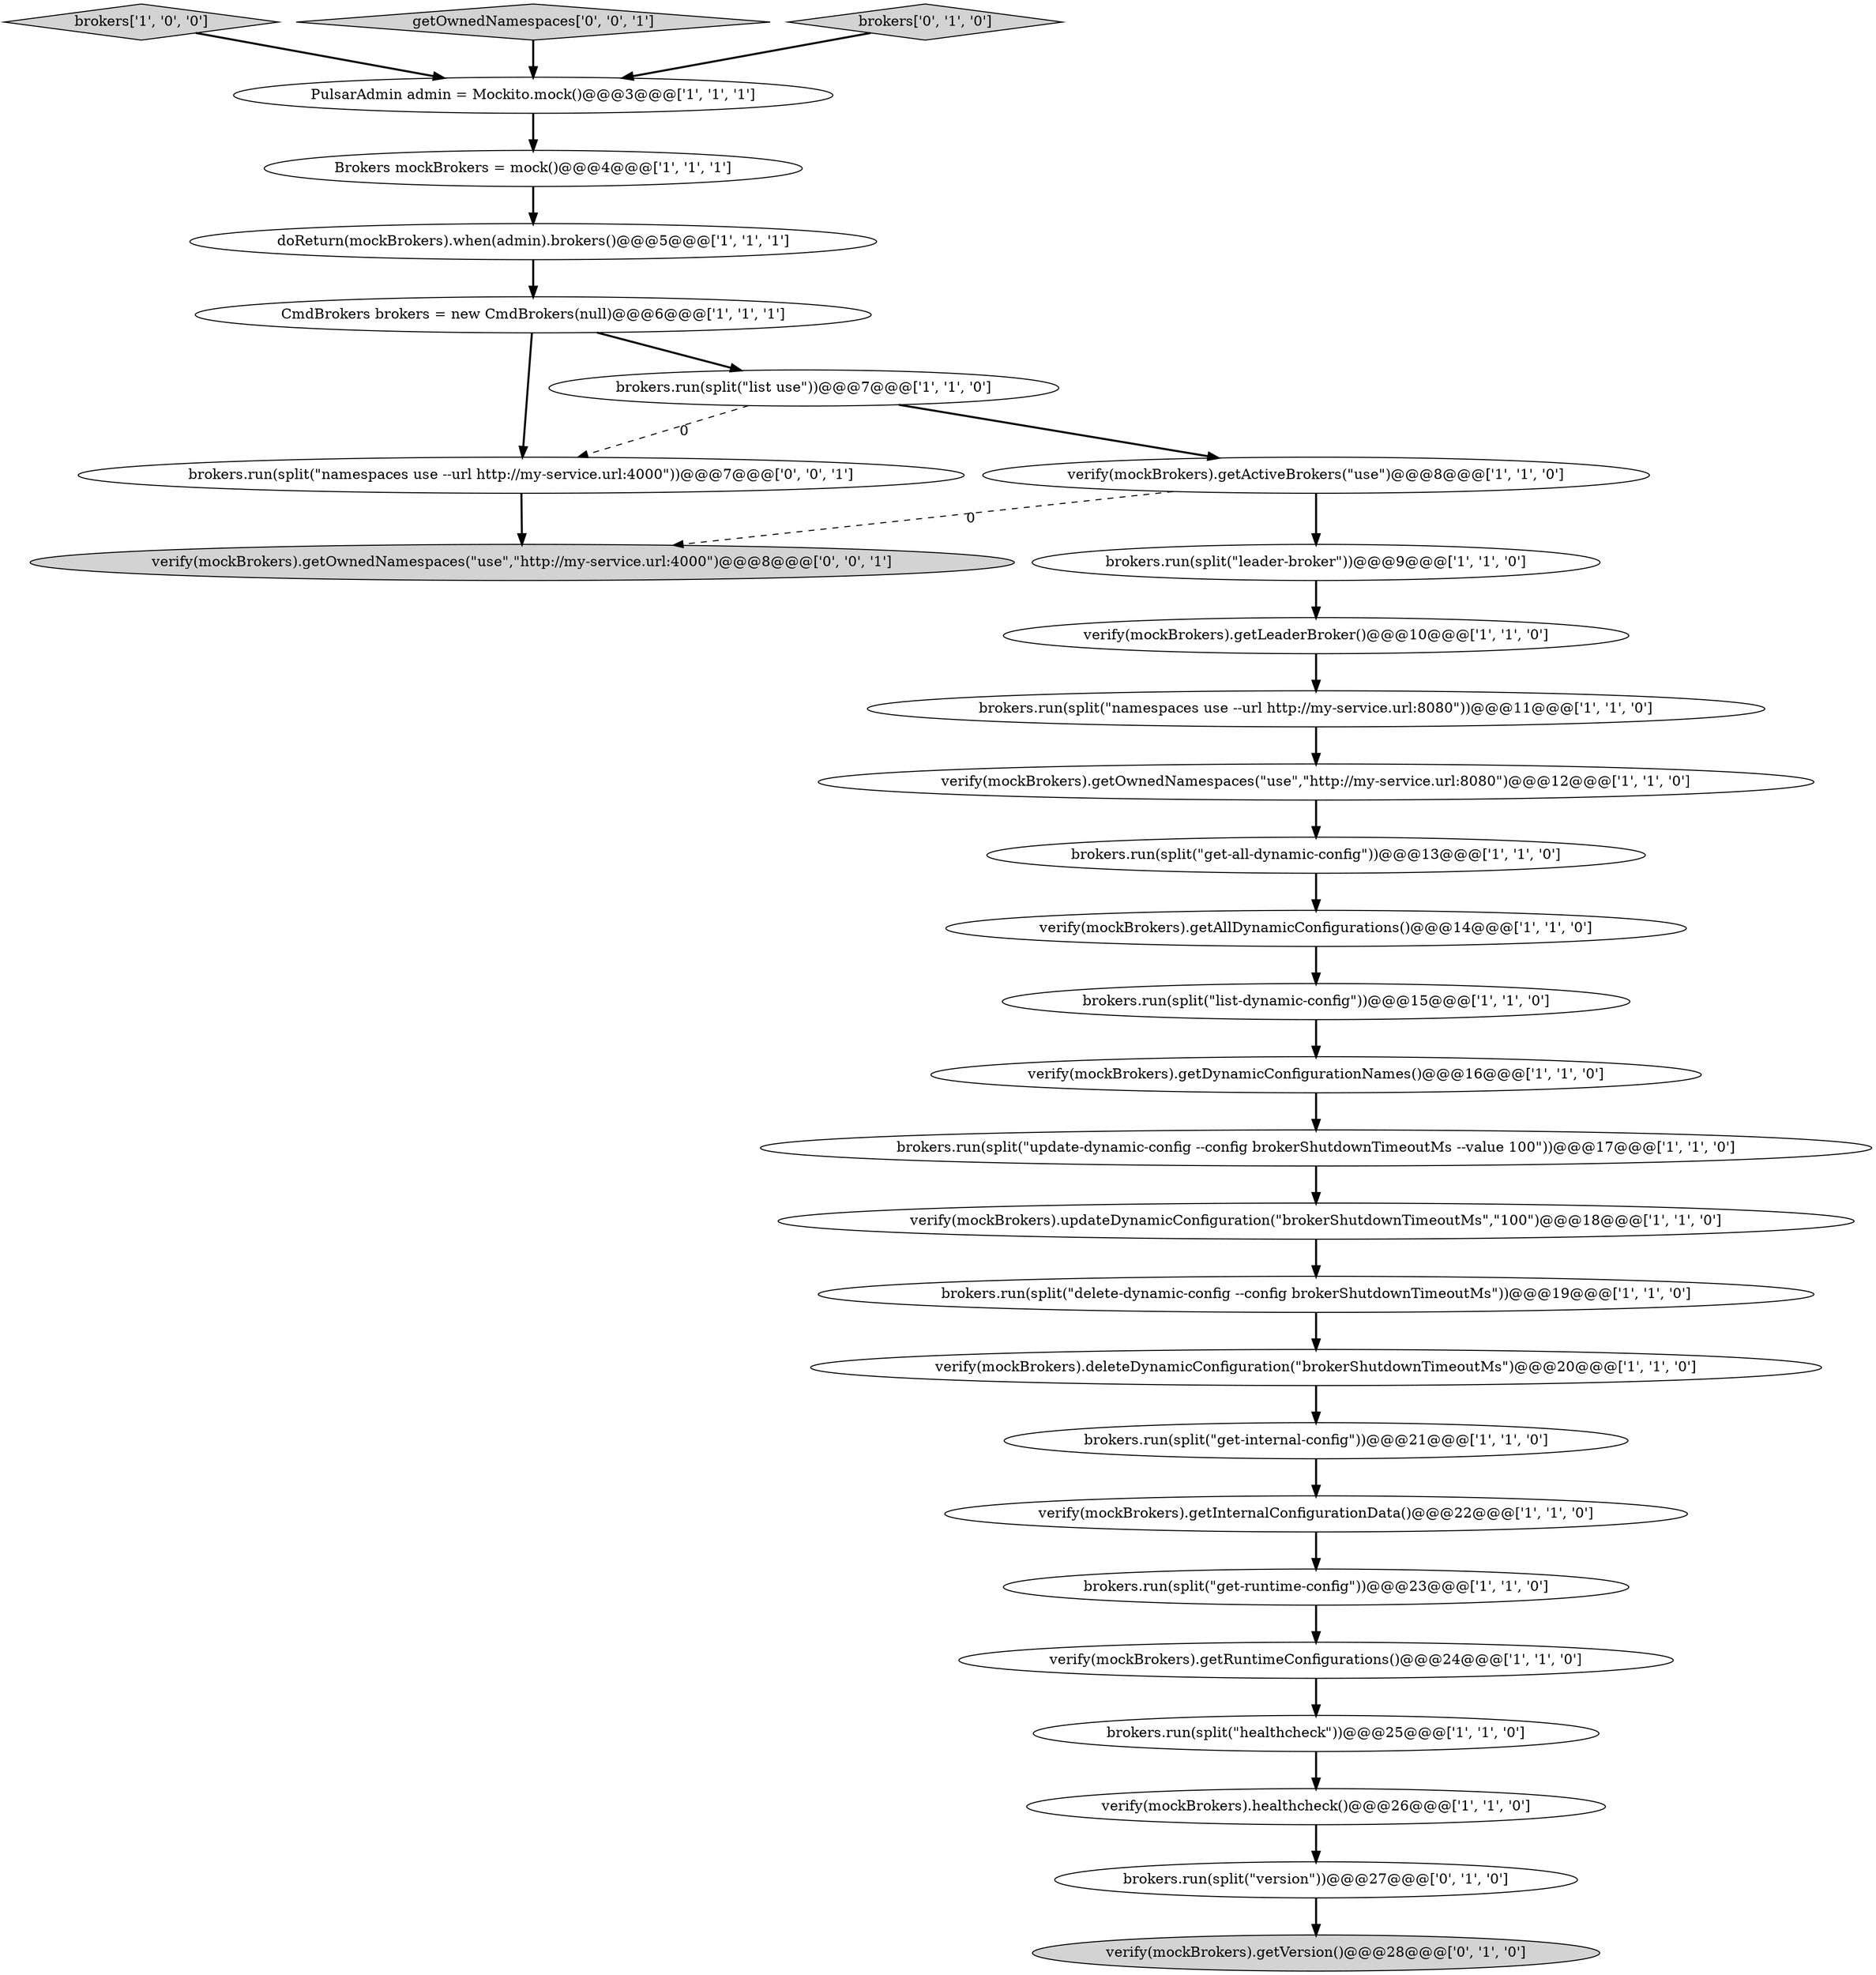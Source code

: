 digraph {
0 [style = filled, label = "verify(mockBrokers).getAllDynamicConfigurations()@@@14@@@['1', '1', '0']", fillcolor = white, shape = ellipse image = "AAA0AAABBB1BBB"];
22 [style = filled, label = "doReturn(mockBrokers).when(admin).brokers()@@@5@@@['1', '1', '1']", fillcolor = white, shape = ellipse image = "AAA0AAABBB1BBB"];
2 [style = filled, label = "verify(mockBrokers).getActiveBrokers(\"use\")@@@8@@@['1', '1', '0']", fillcolor = white, shape = ellipse image = "AAA0AAABBB1BBB"];
28 [style = filled, label = "brokers.run(split(\"namespaces use --url http://my-service.url:4000\"))@@@7@@@['0', '0', '1']", fillcolor = white, shape = ellipse image = "AAA0AAABBB3BBB"];
1 [style = filled, label = "brokers.run(split(\"get-all-dynamic-config\"))@@@13@@@['1', '1', '0']", fillcolor = white, shape = ellipse image = "AAA0AAABBB1BBB"];
6 [style = filled, label = "brokers.run(split(\"namespaces use --url http://my-service.url:8080\"))@@@11@@@['1', '1', '0']", fillcolor = white, shape = ellipse image = "AAA0AAABBB1BBB"];
21 [style = filled, label = "brokers.run(split(\"list-dynamic-config\"))@@@15@@@['1', '1', '0']", fillcolor = white, shape = ellipse image = "AAA0AAABBB1BBB"];
13 [style = filled, label = "brokers['1', '0', '0']", fillcolor = lightgray, shape = diamond image = "AAA0AAABBB1BBB"];
3 [style = filled, label = "verify(mockBrokers).getDynamicConfigurationNames()@@@16@@@['1', '1', '0']", fillcolor = white, shape = ellipse image = "AAA0AAABBB1BBB"];
4 [style = filled, label = "verify(mockBrokers).updateDynamicConfiguration(\"brokerShutdownTimeoutMs\",\"100\")@@@18@@@['1', '1', '0']", fillcolor = white, shape = ellipse image = "AAA0AAABBB1BBB"];
8 [style = filled, label = "verify(mockBrokers).getOwnedNamespaces(\"use\",\"http://my-service.url:8080\")@@@12@@@['1', '1', '0']", fillcolor = white, shape = ellipse image = "AAA0AAABBB1BBB"];
11 [style = filled, label = "verify(mockBrokers).getLeaderBroker()@@@10@@@['1', '1', '0']", fillcolor = white, shape = ellipse image = "AAA0AAABBB1BBB"];
26 [style = filled, label = "verify(mockBrokers).getVersion()@@@28@@@['0', '1', '0']", fillcolor = lightgray, shape = ellipse image = "AAA1AAABBB2BBB"];
18 [style = filled, label = "brokers.run(split(\"healthcheck\"))@@@25@@@['1', '1', '0']", fillcolor = white, shape = ellipse image = "AAA0AAABBB1BBB"];
12 [style = filled, label = "brokers.run(split(\"delete-dynamic-config --config brokerShutdownTimeoutMs\"))@@@19@@@['1', '1', '0']", fillcolor = white, shape = ellipse image = "AAA0AAABBB1BBB"];
30 [style = filled, label = "getOwnedNamespaces['0', '0', '1']", fillcolor = lightgray, shape = diamond image = "AAA0AAABBB3BBB"];
10 [style = filled, label = "Brokers mockBrokers = mock()@@@4@@@['1', '1', '1']", fillcolor = white, shape = ellipse image = "AAA0AAABBB1BBB"];
27 [style = filled, label = "brokers.run(split(\"version\"))@@@27@@@['0', '1', '0']", fillcolor = white, shape = ellipse image = "AAA1AAABBB2BBB"];
15 [style = filled, label = "verify(mockBrokers).getRuntimeConfigurations()@@@24@@@['1', '1', '0']", fillcolor = white, shape = ellipse image = "AAA0AAABBB1BBB"];
7 [style = filled, label = "CmdBrokers brokers = new CmdBrokers(null)@@@6@@@['1', '1', '1']", fillcolor = white, shape = ellipse image = "AAA0AAABBB1BBB"];
25 [style = filled, label = "brokers['0', '1', '0']", fillcolor = lightgray, shape = diamond image = "AAA0AAABBB2BBB"];
20 [style = filled, label = "brokers.run(split(\"get-internal-config\"))@@@21@@@['1', '1', '0']", fillcolor = white, shape = ellipse image = "AAA0AAABBB1BBB"];
9 [style = filled, label = "brokers.run(split(\"update-dynamic-config --config brokerShutdownTimeoutMs --value 100\"))@@@17@@@['1', '1', '0']", fillcolor = white, shape = ellipse image = "AAA0AAABBB1BBB"];
17 [style = filled, label = "brokers.run(split(\"list use\"))@@@7@@@['1', '1', '0']", fillcolor = white, shape = ellipse image = "AAA0AAABBB1BBB"];
5 [style = filled, label = "brokers.run(split(\"leader-broker\"))@@@9@@@['1', '1', '0']", fillcolor = white, shape = ellipse image = "AAA0AAABBB1BBB"];
23 [style = filled, label = "brokers.run(split(\"get-runtime-config\"))@@@23@@@['1', '1', '0']", fillcolor = white, shape = ellipse image = "AAA0AAABBB1BBB"];
16 [style = filled, label = "PulsarAdmin admin = Mockito.mock()@@@3@@@['1', '1', '1']", fillcolor = white, shape = ellipse image = "AAA0AAABBB1BBB"];
14 [style = filled, label = "verify(mockBrokers).getInternalConfigurationData()@@@22@@@['1', '1', '0']", fillcolor = white, shape = ellipse image = "AAA0AAABBB1BBB"];
19 [style = filled, label = "verify(mockBrokers).healthcheck()@@@26@@@['1', '1', '0']", fillcolor = white, shape = ellipse image = "AAA0AAABBB1BBB"];
24 [style = filled, label = "verify(mockBrokers).deleteDynamicConfiguration(\"brokerShutdownTimeoutMs\")@@@20@@@['1', '1', '0']", fillcolor = white, shape = ellipse image = "AAA0AAABBB1BBB"];
29 [style = filled, label = "verify(mockBrokers).getOwnedNamespaces(\"use\",\"http://my-service.url:4000\")@@@8@@@['0', '0', '1']", fillcolor = lightgray, shape = ellipse image = "AAA0AAABBB3BBB"];
7->28 [style = bold, label=""];
21->3 [style = bold, label=""];
23->15 [style = bold, label=""];
9->4 [style = bold, label=""];
15->18 [style = bold, label=""];
24->20 [style = bold, label=""];
2->5 [style = bold, label=""];
11->6 [style = bold, label=""];
30->16 [style = bold, label=""];
6->8 [style = bold, label=""];
12->24 [style = bold, label=""];
16->10 [style = bold, label=""];
19->27 [style = bold, label=""];
8->1 [style = bold, label=""];
10->22 [style = bold, label=""];
25->16 [style = bold, label=""];
5->11 [style = bold, label=""];
18->19 [style = bold, label=""];
13->16 [style = bold, label=""];
22->7 [style = bold, label=""];
3->9 [style = bold, label=""];
27->26 [style = bold, label=""];
0->21 [style = bold, label=""];
4->12 [style = bold, label=""];
2->29 [style = dashed, label="0"];
7->17 [style = bold, label=""];
14->23 [style = bold, label=""];
17->28 [style = dashed, label="0"];
20->14 [style = bold, label=""];
28->29 [style = bold, label=""];
17->2 [style = bold, label=""];
1->0 [style = bold, label=""];
}
